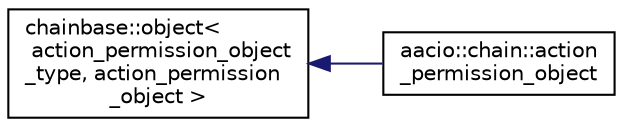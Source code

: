 digraph "Graphical Class Hierarchy"
{
  edge [fontname="Helvetica",fontsize="10",labelfontname="Helvetica",labelfontsize="10"];
  node [fontname="Helvetica",fontsize="10",shape=record];
  rankdir="LR";
  Node0 [label="chainbase::object\<\l action_permission_object\l_type, action_permission\l_object \>",height=0.2,width=0.4,color="black", fillcolor="white", style="filled",URL="$structchainbase_1_1object.html"];
  Node0 -> Node1 [dir="back",color="midnightblue",fontsize="10",style="solid",fontname="Helvetica"];
  Node1 [label="aacio::chain::action\l_permission_object",height=0.2,width=0.4,color="black", fillcolor="white", style="filled",URL="$classaacio_1_1chain_1_1action__permission__object.html"];
}
